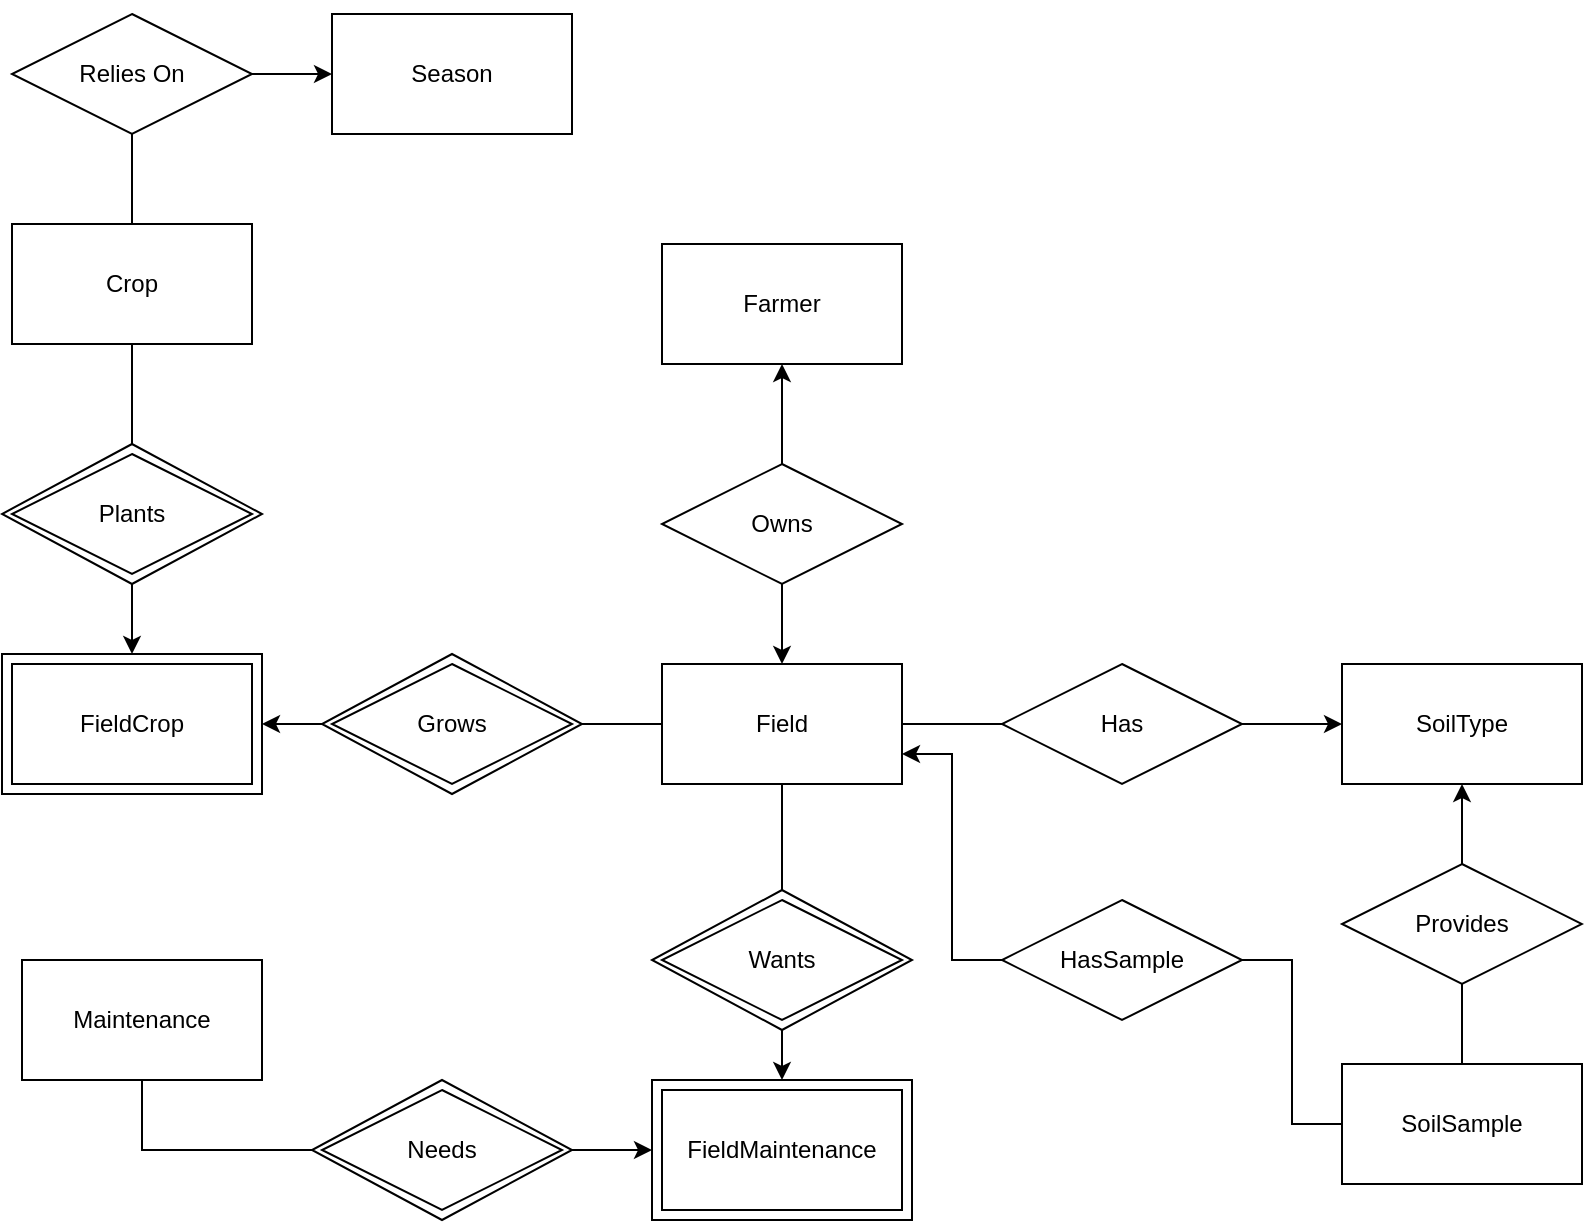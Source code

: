 <mxfile version="28.2.7">
  <diagram name="Page-1" id="aqrqUGH1YYFs3amk7tr6">
    <mxGraphModel dx="908" dy="730" grid="1" gridSize="10" guides="1" tooltips="1" connect="1" arrows="0" fold="1" page="1" pageScale="1" pageWidth="850" pageHeight="1100" math="0" shadow="0">
      <root>
        <mxCell id="0" />
        <mxCell id="1" parent="0" />
        <mxCell id="9aUW3d_tHc-lzS_7Zy5h-33" style="edgeStyle=orthogonalEdgeStyle;rounded=0;orthogonalLoop=1;jettySize=auto;html=1;exitX=0;exitY=0.5;exitDx=0;exitDy=0;entryX=1;entryY=0.5;entryDx=0;entryDy=0;" parent="1" source="9aUW3d_tHc-lzS_7Zy5h-30" target="9aUW3d_tHc-lzS_7Zy5h-3" edge="1">
          <mxGeometry relative="1" as="geometry" />
        </mxCell>
        <mxCell id="9aUW3d_tHc-lzS_7Zy5h-30" value="" style="rhombus;whiteSpace=wrap;html=1;" parent="1" vertex="1">
          <mxGeometry x="180" y="350" width="130" height="70" as="geometry" />
        </mxCell>
        <mxCell id="9aUW3d_tHc-lzS_7Zy5h-2" value="" style="rounded=0;whiteSpace=wrap;html=1;" parent="1" vertex="1">
          <mxGeometry x="345" y="563" width="130" height="70" as="geometry" />
        </mxCell>
        <mxCell id="9aUW3d_tHc-lzS_7Zy5h-1" value="FieldMaintenance" style="rounded=0;whiteSpace=wrap;html=1;" parent="1" vertex="1">
          <mxGeometry x="350" y="568" width="120" height="60" as="geometry" />
        </mxCell>
        <mxCell id="9aUW3d_tHc-lzS_7Zy5h-3" value="" style="rounded=0;whiteSpace=wrap;html=1;" parent="1" vertex="1">
          <mxGeometry x="20" y="350" width="130" height="70" as="geometry" />
        </mxCell>
        <mxCell id="9aUW3d_tHc-lzS_7Zy5h-4" value="FieldCrop" style="rounded=0;whiteSpace=wrap;html=1;" parent="1" vertex="1">
          <mxGeometry x="25" y="355" width="120" height="60" as="geometry" />
        </mxCell>
        <mxCell id="9aUW3d_tHc-lzS_7Zy5h-56" style="edgeStyle=orthogonalEdgeStyle;rounded=0;orthogonalLoop=1;jettySize=auto;html=1;exitX=0.5;exitY=1;exitDx=0;exitDy=0;entryX=0;entryY=0.5;entryDx=0;entryDy=0;endArrow=none;endFill=0;" parent="1" source="9aUW3d_tHc-lzS_7Zy5h-5" target="9aUW3d_tHc-lzS_7Zy5h-51" edge="1">
          <mxGeometry relative="1" as="geometry" />
        </mxCell>
        <mxCell id="9aUW3d_tHc-lzS_7Zy5h-5" value="Maintenance" style="rounded=0;whiteSpace=wrap;html=1;" parent="1" vertex="1">
          <mxGeometry x="30" y="503" width="120" height="60" as="geometry" />
        </mxCell>
        <mxCell id="9aUW3d_tHc-lzS_7Zy5h-43" style="edgeStyle=orthogonalEdgeStyle;rounded=0;orthogonalLoop=1;jettySize=auto;html=1;exitX=0.5;exitY=1;exitDx=0;exitDy=0;entryX=0.5;entryY=0;entryDx=0;entryDy=0;endArrow=none;endFill=0;" parent="1" source="9aUW3d_tHc-lzS_7Zy5h-6" target="9aUW3d_tHc-lzS_7Zy5h-37" edge="1">
          <mxGeometry relative="1" as="geometry" />
        </mxCell>
        <mxCell id="9aUW3d_tHc-lzS_7Zy5h-6" value="Crop" style="rounded=0;whiteSpace=wrap;html=1;" parent="1" vertex="1">
          <mxGeometry x="25" y="135" width="120" height="60" as="geometry" />
        </mxCell>
        <mxCell id="9aUW3d_tHc-lzS_7Zy5h-7" value="Season" style="rounded=0;whiteSpace=wrap;html=1;" parent="1" vertex="1">
          <mxGeometry x="185" y="30" width="120" height="60" as="geometry" />
        </mxCell>
        <mxCell id="9aUW3d_tHc-lzS_7Zy5h-16" style="edgeStyle=orthogonalEdgeStyle;rounded=0;orthogonalLoop=1;jettySize=auto;html=1;exitX=0.5;exitY=0;exitDx=0;exitDy=0;entryX=0.5;entryY=0;entryDx=0;entryDy=0;strokeColor=none;" parent="1" source="9aUW3d_tHc-lzS_7Zy5h-13" target="9aUW3d_tHc-lzS_7Zy5h-13" edge="1">
          <mxGeometry relative="1" as="geometry" />
        </mxCell>
        <mxCell id="9aUW3d_tHc-lzS_7Zy5h-8" value="Farmer" style="rounded=0;whiteSpace=wrap;html=1;" parent="1" vertex="1">
          <mxGeometry x="350" y="145" width="120" height="60" as="geometry" />
        </mxCell>
        <mxCell id="9aUW3d_tHc-lzS_7Zy5h-23" style="edgeStyle=orthogonalEdgeStyle;rounded=0;orthogonalLoop=1;jettySize=auto;html=1;exitX=1;exitY=0.5;exitDx=0;exitDy=0;entryX=0;entryY=0.5;entryDx=0;entryDy=0;endArrow=none;endFill=0;" parent="1" source="9aUW3d_tHc-lzS_7Zy5h-10" target="9aUW3d_tHc-lzS_7Zy5h-22" edge="1">
          <mxGeometry relative="1" as="geometry" />
        </mxCell>
        <mxCell id="9aUW3d_tHc-lzS_7Zy5h-32" style="edgeStyle=orthogonalEdgeStyle;rounded=0;orthogonalLoop=1;jettySize=auto;html=1;exitX=0;exitY=0.5;exitDx=0;exitDy=0;entryX=1;entryY=0.5;entryDx=0;entryDy=0;endArrow=none;endFill=0;" parent="1" source="9aUW3d_tHc-lzS_7Zy5h-10" target="9aUW3d_tHc-lzS_7Zy5h-30" edge="1">
          <mxGeometry relative="1" as="geometry" />
        </mxCell>
        <mxCell id="9aUW3d_tHc-lzS_7Zy5h-53" style="edgeStyle=orthogonalEdgeStyle;rounded=0;orthogonalLoop=1;jettySize=auto;html=1;exitX=0.5;exitY=1;exitDx=0;exitDy=0;entryX=0.5;entryY=0;entryDx=0;entryDy=0;endArrow=none;endFill=0;" parent="1" source="9aUW3d_tHc-lzS_7Zy5h-10" target="9aUW3d_tHc-lzS_7Zy5h-48" edge="1">
          <mxGeometry relative="1" as="geometry" />
        </mxCell>
        <mxCell id="9aUW3d_tHc-lzS_7Zy5h-10" value="Field" style="rounded=0;whiteSpace=wrap;html=1;" parent="1" vertex="1">
          <mxGeometry x="350" y="355" width="120" height="60" as="geometry" />
        </mxCell>
        <mxCell id="9aUW3d_tHc-lzS_7Zy5h-11" value="SoilType" style="rounded=0;whiteSpace=wrap;html=1;" parent="1" vertex="1">
          <mxGeometry x="690" y="355" width="120" height="60" as="geometry" />
        </mxCell>
        <mxCell id="9aUW3d_tHc-lzS_7Zy5h-12" value="SoilSample" style="rounded=0;whiteSpace=wrap;html=1;" parent="1" vertex="1">
          <mxGeometry x="690" y="555" width="120" height="60" as="geometry" />
        </mxCell>
        <mxCell id="9aUW3d_tHc-lzS_7Zy5h-15" style="edgeStyle=orthogonalEdgeStyle;rounded=0;orthogonalLoop=1;jettySize=auto;html=1;exitX=0.5;exitY=1;exitDx=0;exitDy=0;entryX=0.5;entryY=0;entryDx=0;entryDy=0;" parent="1" source="9aUW3d_tHc-lzS_7Zy5h-13" target="9aUW3d_tHc-lzS_7Zy5h-10" edge="1">
          <mxGeometry relative="1" as="geometry" />
        </mxCell>
        <mxCell id="Q4Da-W07eEAzdNHJxZ2s-1" style="edgeStyle=orthogonalEdgeStyle;rounded=0;orthogonalLoop=1;jettySize=auto;html=1;exitX=0.5;exitY=0;exitDx=0;exitDy=0;entryX=0.5;entryY=1;entryDx=0;entryDy=0;" edge="1" parent="1" source="9aUW3d_tHc-lzS_7Zy5h-13" target="9aUW3d_tHc-lzS_7Zy5h-8">
          <mxGeometry relative="1" as="geometry" />
        </mxCell>
        <mxCell id="9aUW3d_tHc-lzS_7Zy5h-13" value="Owns" style="rhombus;whiteSpace=wrap;html=1;" parent="1" vertex="1">
          <mxGeometry x="350" y="255" width="120" height="60" as="geometry" />
        </mxCell>
        <mxCell id="9aUW3d_tHc-lzS_7Zy5h-24" style="edgeStyle=orthogonalEdgeStyle;rounded=0;orthogonalLoop=1;jettySize=auto;html=1;exitX=1;exitY=0.5;exitDx=0;exitDy=0;entryX=0;entryY=0.5;entryDx=0;entryDy=0;endArrow=classic;endFill=1;" parent="1" source="9aUW3d_tHc-lzS_7Zy5h-22" target="9aUW3d_tHc-lzS_7Zy5h-11" edge="1">
          <mxGeometry relative="1" as="geometry" />
        </mxCell>
        <mxCell id="9aUW3d_tHc-lzS_7Zy5h-22" value="Has" style="rhombus;whiteSpace=wrap;html=1;" parent="1" vertex="1">
          <mxGeometry x="520" y="355" width="120" height="60" as="geometry" />
        </mxCell>
        <mxCell id="9aUW3d_tHc-lzS_7Zy5h-27" style="edgeStyle=orthogonalEdgeStyle;rounded=0;orthogonalLoop=1;jettySize=auto;html=1;exitX=0.5;exitY=1;exitDx=0;exitDy=0;entryX=0.5;entryY=0;entryDx=0;entryDy=0;endArrow=none;endFill=0;" parent="1" source="9aUW3d_tHc-lzS_7Zy5h-25" target="9aUW3d_tHc-lzS_7Zy5h-12" edge="1">
          <mxGeometry relative="1" as="geometry" />
        </mxCell>
        <mxCell id="Yz5QPVmJnknTM9tz85iJ-5" style="edgeStyle=orthogonalEdgeStyle;rounded=0;orthogonalLoop=1;jettySize=auto;html=1;exitX=0.5;exitY=0;exitDx=0;exitDy=0;entryX=0.5;entryY=1;entryDx=0;entryDy=0;" parent="1" source="9aUW3d_tHc-lzS_7Zy5h-25" target="9aUW3d_tHc-lzS_7Zy5h-11" edge="1">
          <mxGeometry relative="1" as="geometry" />
        </mxCell>
        <mxCell id="9aUW3d_tHc-lzS_7Zy5h-25" value="Provides" style="rhombus;whiteSpace=wrap;html=1;" parent="1" vertex="1">
          <mxGeometry x="690" y="455" width="120" height="60" as="geometry" />
        </mxCell>
        <mxCell id="9aUW3d_tHc-lzS_7Zy5h-29" value="Grows" style="rhombus;whiteSpace=wrap;html=1;" parent="1" vertex="1">
          <mxGeometry x="185" y="355" width="120" height="60" as="geometry" />
        </mxCell>
        <mxCell id="9aUW3d_tHc-lzS_7Zy5h-44" style="edgeStyle=orthogonalEdgeStyle;rounded=0;orthogonalLoop=1;jettySize=auto;html=1;exitX=0.5;exitY=1;exitDx=0;exitDy=0;entryX=0.5;entryY=0;entryDx=0;entryDy=0;" parent="1" source="9aUW3d_tHc-lzS_7Zy5h-37" target="9aUW3d_tHc-lzS_7Zy5h-3" edge="1">
          <mxGeometry relative="1" as="geometry" />
        </mxCell>
        <mxCell id="9aUW3d_tHc-lzS_7Zy5h-37" value="" style="rhombus;whiteSpace=wrap;html=1;" parent="1" vertex="1">
          <mxGeometry x="20" y="245" width="130" height="70" as="geometry" />
        </mxCell>
        <mxCell id="9aUW3d_tHc-lzS_7Zy5h-38" value="Plants" style="rhombus;whiteSpace=wrap;html=1;" parent="1" vertex="1">
          <mxGeometry x="25" y="250" width="120" height="60" as="geometry" />
        </mxCell>
        <mxCell id="9aUW3d_tHc-lzS_7Zy5h-39" style="edgeStyle=orthogonalEdgeStyle;rounded=0;orthogonalLoop=1;jettySize=auto;html=1;exitX=0.5;exitY=0;exitDx=0;exitDy=0;entryX=0.5;entryY=0;entryDx=0;entryDy=0;strokeColor=none;" parent="1" source="9aUW3d_tHc-lzS_7Zy5h-40" target="9aUW3d_tHc-lzS_7Zy5h-40" edge="1">
          <mxGeometry relative="1" as="geometry" />
        </mxCell>
        <mxCell id="9aUW3d_tHc-lzS_7Zy5h-47" style="edgeStyle=orthogonalEdgeStyle;rounded=0;orthogonalLoop=1;jettySize=auto;html=1;exitX=0.5;exitY=1;exitDx=0;exitDy=0;entryX=0.5;entryY=0;entryDx=0;entryDy=0;endArrow=none;endFill=0;" parent="1" source="9aUW3d_tHc-lzS_7Zy5h-40" target="9aUW3d_tHc-lzS_7Zy5h-6" edge="1">
          <mxGeometry relative="1" as="geometry" />
        </mxCell>
        <mxCell id="Yz5QPVmJnknTM9tz85iJ-7" style="edgeStyle=orthogonalEdgeStyle;rounded=0;orthogonalLoop=1;jettySize=auto;html=1;exitX=1;exitY=0.5;exitDx=0;exitDy=0;entryX=0;entryY=0.5;entryDx=0;entryDy=0;" parent="1" source="9aUW3d_tHc-lzS_7Zy5h-40" target="9aUW3d_tHc-lzS_7Zy5h-7" edge="1">
          <mxGeometry relative="1" as="geometry" />
        </mxCell>
        <mxCell id="9aUW3d_tHc-lzS_7Zy5h-40" value="Relies On" style="rhombus;whiteSpace=wrap;html=1;" parent="1" vertex="1">
          <mxGeometry x="25" y="30" width="120" height="60" as="geometry" />
        </mxCell>
        <mxCell id="9aUW3d_tHc-lzS_7Zy5h-54" style="edgeStyle=orthogonalEdgeStyle;rounded=0;orthogonalLoop=1;jettySize=auto;html=1;exitX=0.5;exitY=1;exitDx=0;exitDy=0;entryX=0.5;entryY=0;entryDx=0;entryDy=0;" parent="1" source="9aUW3d_tHc-lzS_7Zy5h-48" target="9aUW3d_tHc-lzS_7Zy5h-2" edge="1">
          <mxGeometry relative="1" as="geometry" />
        </mxCell>
        <mxCell id="9aUW3d_tHc-lzS_7Zy5h-48" value="" style="rhombus;whiteSpace=wrap;html=1;" parent="1" vertex="1">
          <mxGeometry x="345" y="468" width="130" height="70" as="geometry" />
        </mxCell>
        <mxCell id="9aUW3d_tHc-lzS_7Zy5h-49" value="Wants" style="rhombus;whiteSpace=wrap;html=1;" parent="1" vertex="1">
          <mxGeometry x="350" y="473" width="120" height="60" as="geometry" />
        </mxCell>
        <mxCell id="9aUW3d_tHc-lzS_7Zy5h-55" style="edgeStyle=orthogonalEdgeStyle;rounded=0;orthogonalLoop=1;jettySize=auto;html=1;exitX=1;exitY=0.5;exitDx=0;exitDy=0;entryX=0;entryY=0.5;entryDx=0;entryDy=0;" parent="1" source="9aUW3d_tHc-lzS_7Zy5h-50" target="9aUW3d_tHc-lzS_7Zy5h-2" edge="1">
          <mxGeometry relative="1" as="geometry" />
        </mxCell>
        <mxCell id="9aUW3d_tHc-lzS_7Zy5h-50" value="" style="rhombus;whiteSpace=wrap;html=1;" parent="1" vertex="1">
          <mxGeometry x="175" y="563" width="130" height="70" as="geometry" />
        </mxCell>
        <mxCell id="9aUW3d_tHc-lzS_7Zy5h-51" value="Needs" style="rhombus;whiteSpace=wrap;html=1;" parent="1" vertex="1">
          <mxGeometry x="180" y="568" width="120" height="60" as="geometry" />
        </mxCell>
        <mxCell id="Yz5QPVmJnknTM9tz85iJ-4" style="edgeStyle=orthogonalEdgeStyle;rounded=0;orthogonalLoop=1;jettySize=auto;html=1;exitX=1;exitY=0.5;exitDx=0;exitDy=0;entryX=0;entryY=0.5;entryDx=0;entryDy=0;endArrow=none;endFill=0;" parent="1" source="Yz5QPVmJnknTM9tz85iJ-1" target="9aUW3d_tHc-lzS_7Zy5h-12" edge="1">
          <mxGeometry relative="1" as="geometry" />
        </mxCell>
        <mxCell id="Yz5QPVmJnknTM9tz85iJ-6" style="edgeStyle=orthogonalEdgeStyle;rounded=0;orthogonalLoop=1;jettySize=auto;html=1;exitX=0;exitY=0.5;exitDx=0;exitDy=0;entryX=1;entryY=0.75;entryDx=0;entryDy=0;" parent="1" source="Yz5QPVmJnknTM9tz85iJ-1" target="9aUW3d_tHc-lzS_7Zy5h-10" edge="1">
          <mxGeometry relative="1" as="geometry" />
        </mxCell>
        <mxCell id="Yz5QPVmJnknTM9tz85iJ-1" value="HasSample" style="rhombus;whiteSpace=wrap;html=1;" parent="1" vertex="1">
          <mxGeometry x="520" y="473" width="120" height="60" as="geometry" />
        </mxCell>
      </root>
    </mxGraphModel>
  </diagram>
</mxfile>
